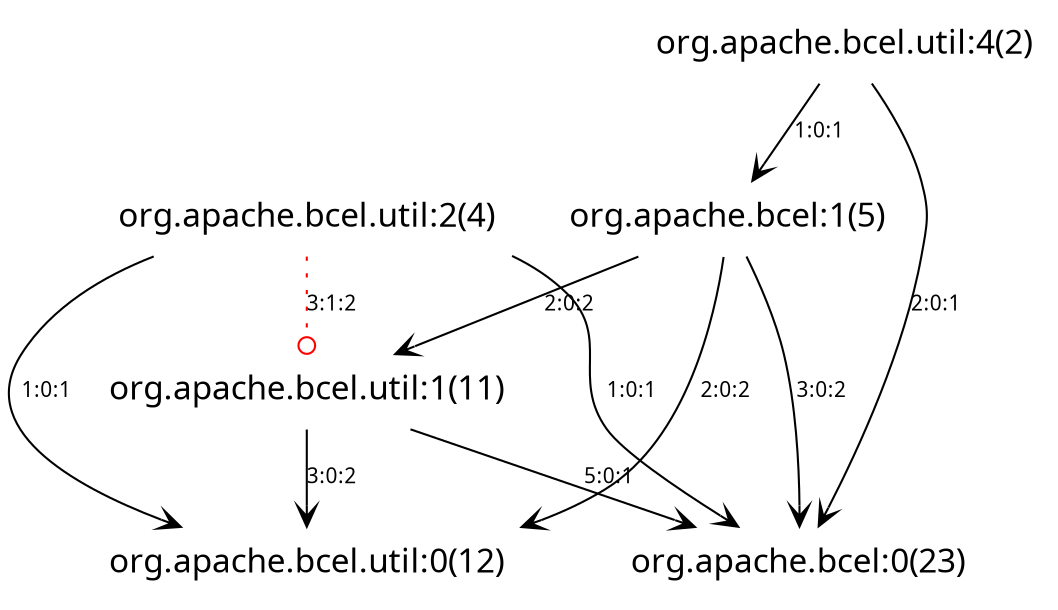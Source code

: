 digraph org_apache_bcel_2_util { 
 node [shape=plaintext, fontname=Skia, fontsize=16] 
edge [fontname=Skia, fontsize = 10];
5[ label="org.apache.bcel.util:2(4)"];
4[ label="org.apache.bcel.util:1(11)"];
3[ label="org.apache.bcel:1(5)"];
2[ label="org.apache.bcel.util:4(2)"];
1[ label="org.apache.bcel:0(23)"];
0[ label="org.apache.bcel.util:0(12)"];
2->1[color="black", arrowhead="vee", label = "2:0:1"];
2->3[color="black", arrowhead="vee", label = "1:0:1"];
3->1[color="black", arrowhead="vee", label = "3:0:2"];
3->4[color="black", arrowhead="vee", label = "2:0:2"];
3->0[color="black", arrowhead="vee", label = "2:0:2"];
4->1[color="black", arrowhead="vee", label = "5:0:1"];
4->0[color="black", arrowhead="vee", label = "3:0:2"];
5->1[color="black", arrowhead="vee", label = "1:0:1"];
5->4[color="red",  arrowhead="odot", style="dotted", label = "3:1:2"];
5->0[color="black", arrowhead="vee", label = "1:0:1"]
}